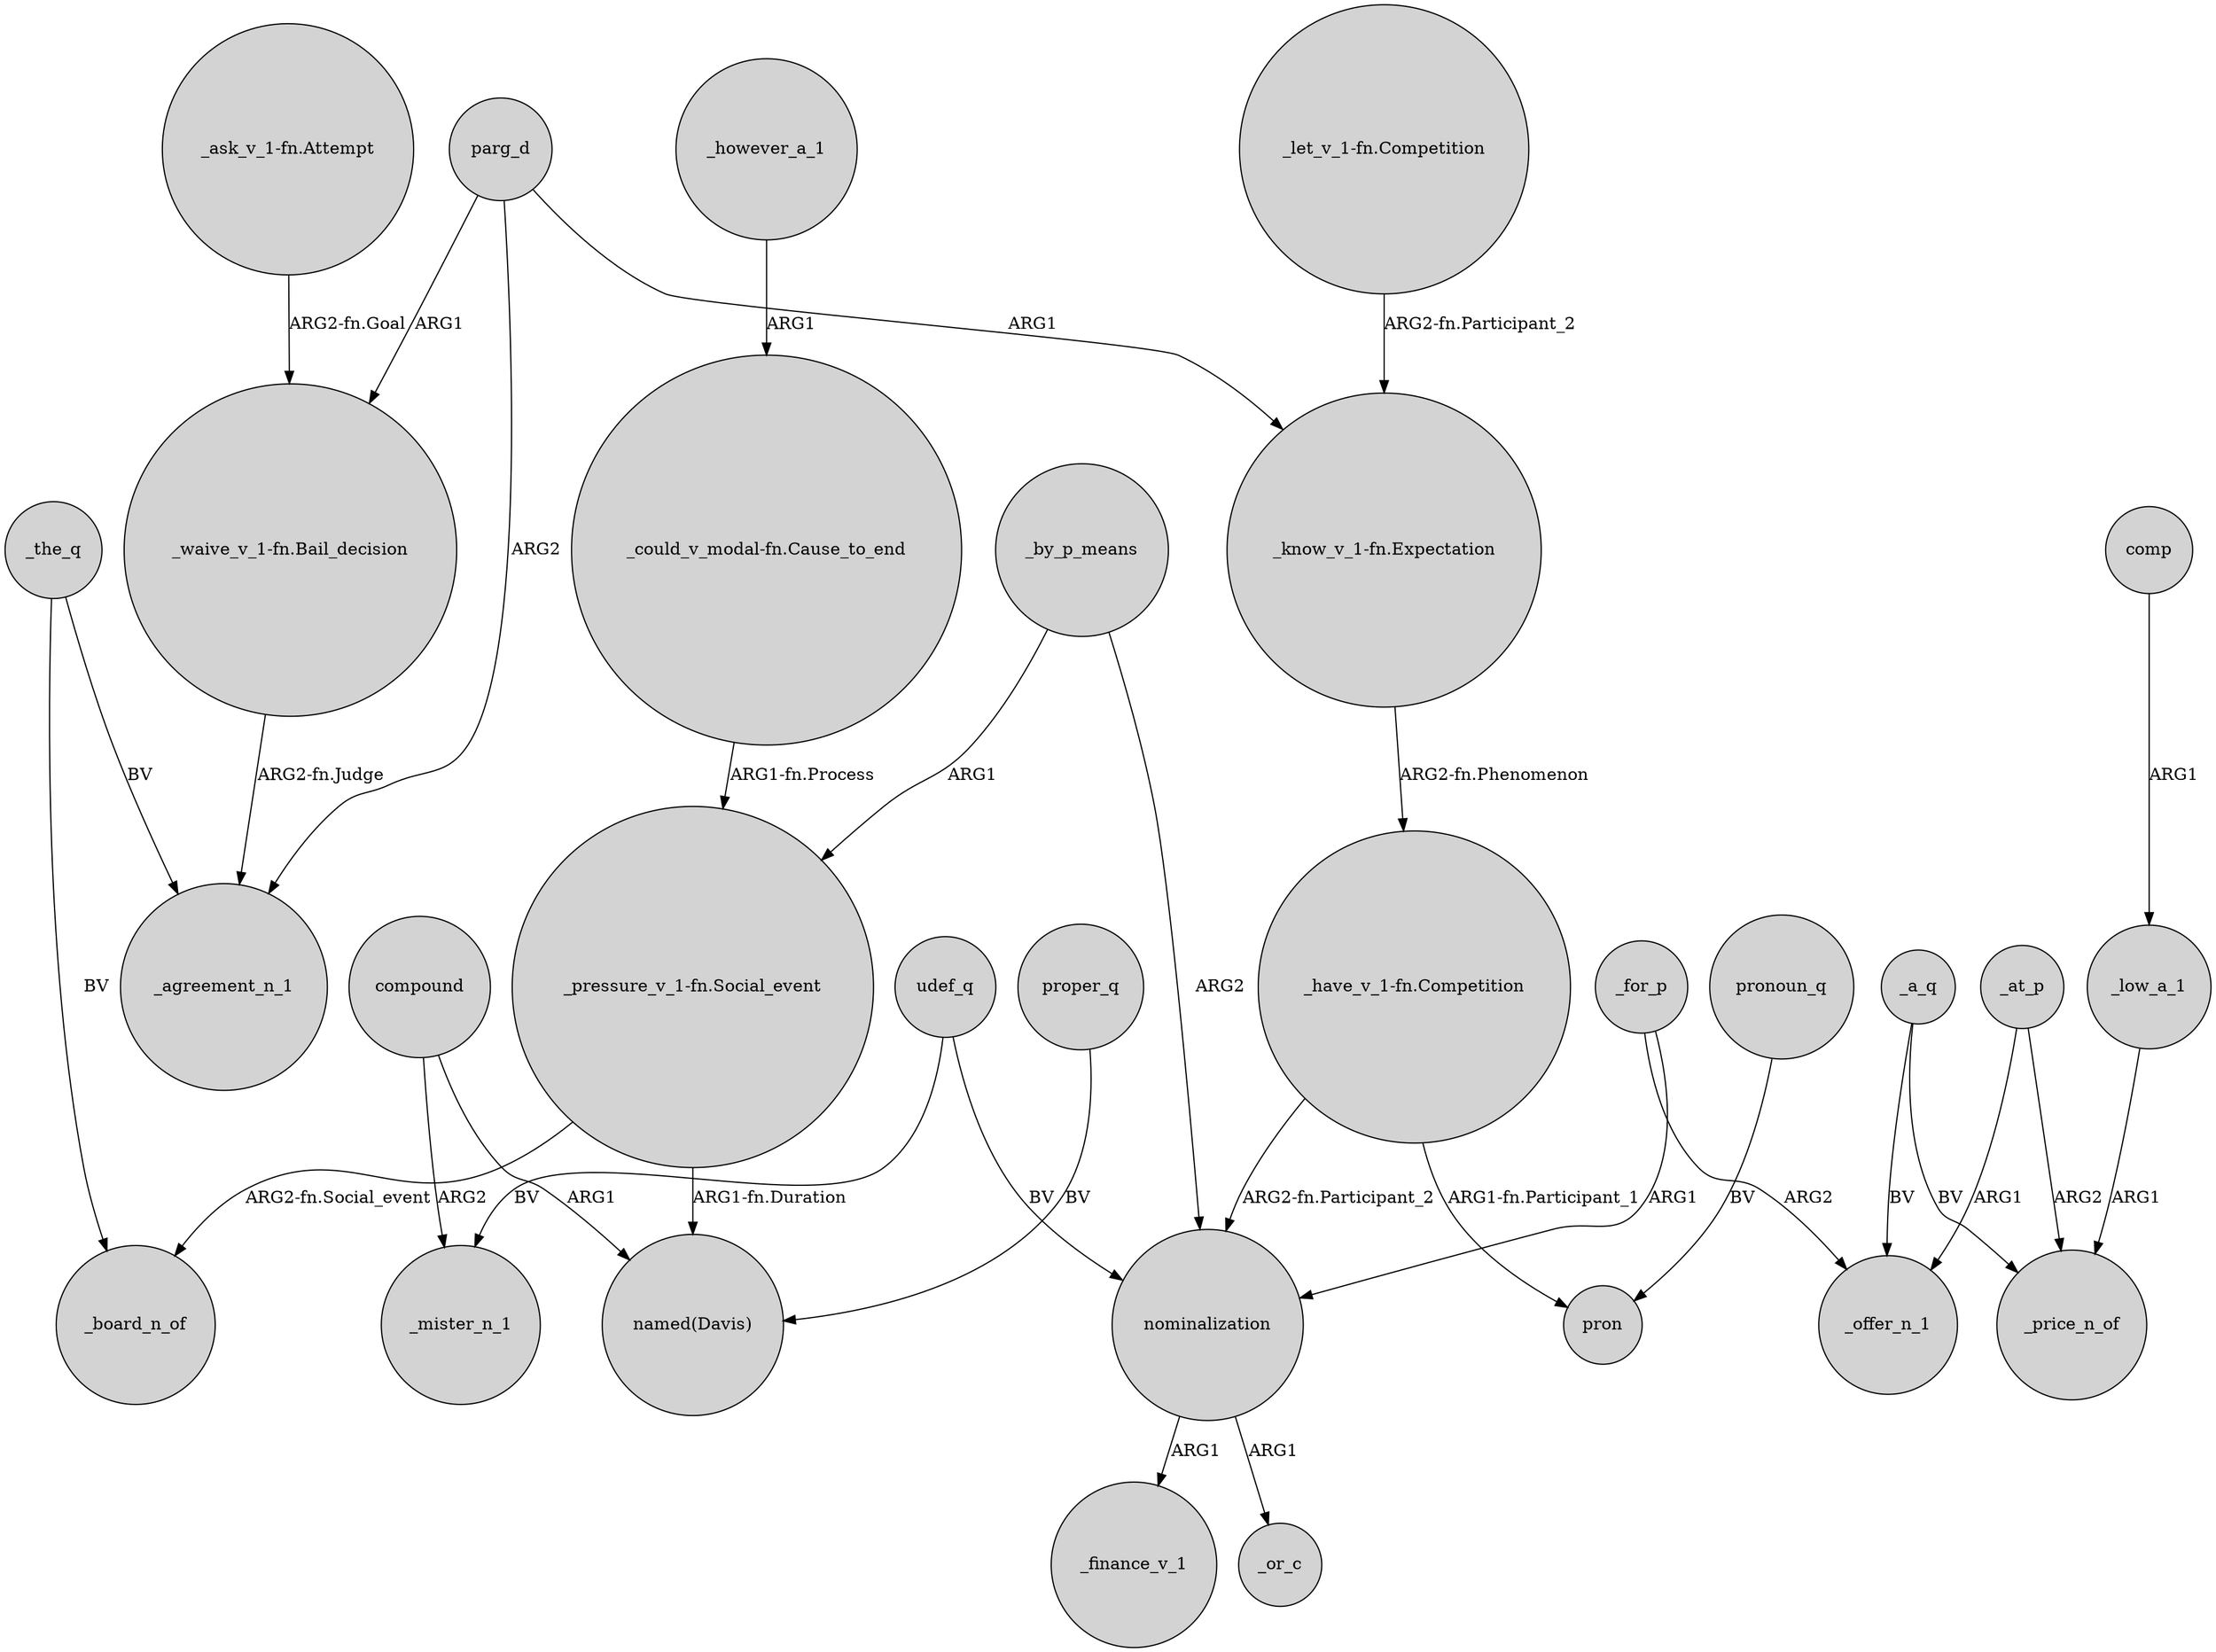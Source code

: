 digraph {
	node [shape=circle style=filled]
	_the_q -> _agreement_n_1 [label=BV]
	compound -> _mister_n_1 [label=ARG2]
	comp -> _low_a_1 [label=ARG1]
	nominalization -> _finance_v_1 [label=ARG1]
	parg_d -> _agreement_n_1 [label=ARG2]
	proper_q -> "named(Davis)" [label=BV]
	"_have_v_1-fn.Competition" -> pron [label="ARG1-fn.Participant_1"]
	udef_q -> nominalization [label=BV]
	_for_p -> _offer_n_1 [label=ARG2]
	"_have_v_1-fn.Competition" -> nominalization [label="ARG2-fn.Participant_2"]
	"_ask_v_1-fn.Attempt" -> "_waive_v_1-fn.Bail_decision" [label="ARG2-fn.Goal"]
	parg_d -> "_know_v_1-fn.Expectation" [label=ARG1]
	udef_q -> _mister_n_1 [label=BV]
	_by_p_means -> "_pressure_v_1-fn.Social_event" [label=ARG1]
	_the_q -> _board_n_of [label=BV]
	parg_d -> "_waive_v_1-fn.Bail_decision" [label=ARG1]
	_low_a_1 -> _price_n_of [label=ARG1]
	pronoun_q -> pron [label=BV]
	"_could_v_modal-fn.Cause_to_end" -> "_pressure_v_1-fn.Social_event" [label="ARG1-fn.Process"]
	_however_a_1 -> "_could_v_modal-fn.Cause_to_end" [label=ARG1]
	compound -> "named(Davis)" [label=ARG1]
	_by_p_means -> nominalization [label=ARG2]
	_at_p -> _price_n_of [label=ARG2]
	_at_p -> _offer_n_1 [label=ARG1]
	"_let_v_1-fn.Competition" -> "_know_v_1-fn.Expectation" [label="ARG2-fn.Participant_2"]
	"_know_v_1-fn.Expectation" -> "_have_v_1-fn.Competition" [label="ARG2-fn.Phenomenon"]
	_for_p -> nominalization [label=ARG1]
	"_waive_v_1-fn.Bail_decision" -> _agreement_n_1 [label="ARG2-fn.Judge"]
	"_pressure_v_1-fn.Social_event" -> _board_n_of [label="ARG2-fn.Social_event"]
	_a_q -> _offer_n_1 [label=BV]
	"_pressure_v_1-fn.Social_event" -> "named(Davis)" [label="ARG1-fn.Duration"]
	nominalization -> _or_c [label=ARG1]
	_a_q -> _price_n_of [label=BV]
}
